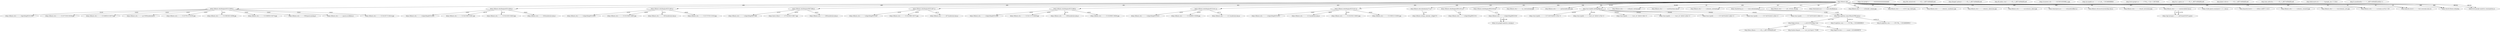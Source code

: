 digraph G {
"http://illinois.edu/";
"https://illinois.edu+++++idget/blog/6231/1000";
"https://illinois.edu/blog/pc/6231/1000.js" -> "https://illinois.edu+++++idget/blog/6231/1000" [label="215:9"];
"https://ssl.google-a+++++AAAAAAAAAAAAAAAAAAE~";
"https://illinois.edu+++++widget/blog/6231/404";
"https://illinois.edu/blog/pc/6231/404.js" -> "https://illinois.edu+++++widget/blog/6231/404" [label="236:9"];
"https://ssl.google-a+++++AAAAAAAAAAAAAAAAAAE~";
"https://illinois.edu+++++widget/blog/6231/405";
"https://illinois.edu/blog/pc/6231/405.js" -> "https://illinois.edu+++++widget/blog/6231/405" [label="233:9"];
"https://ssl.google-a+++++AAAAAAAAAAAAAAAAAAE~";
"https://illinois.edu+++++widget/blog/6367/406";
"https://illinois.edu/blog/pc/6367/406.js" -> "https://illinois.edu+++++widget/blog/6367/406" [label="231:9"];
"https://ssl.google-a+++++AAAAAAAAAAAAAAAAAAE~";
"https://illinois.edu+++++widget/blog/6231/407";
"https://illinois.edu/blog/pc/6231/407.js" -> "https://illinois.edu+++++widget/blog/6231/407" [label="233:9"];
"https://ssl.google-a+++++AAAAAAAAAAAAAAAAAAE~";
"https://illinois.edu+++++widget/blog/6231/408";
"https://illinois.edu/blog/pc/6231/408.js" -> "https://illinois.edu+++++widget/blog/6231/408" [label="233:9"];
"https://ssl.google-a+++++AAAAAAAAAAAAAAAAAAE~";
"https://illinois.edu+++++widget/blog/6231/411";
"https://illinois.edu/blog/pc/6231/411.js" -> "https://illinois.edu+++++widget/blog/6231/411" [label="233:9"];
"https://ssl.google-a+++++AAAAAAAAAAAAAAAAAAE~";
"https://illinois.edu+++++widget/blog/6231/412";
"https://illinois.edu/blog/pc/6231/412.js" -> "https://illinois.edu+++++widget/blog/6231/412" [label="234:9"];
"https://ssl.google-a+++++AAAAAAAAAAAAAAAAAAE~";
"https://illinois.edu/ga_calendar_widget/7/1";
"http://illinois.edu/calendar/pc/7/1.js" -> "https://illinois.edu/ga_calendar_widget/7/1" [label="113:9"];
"https://ssl.google-a+++++AAAAAAAAAAAAAAAAAAE~";
"https://illinois.edu+++++widget/blog/6051/311";
"https://illinois.edu/blog/pc/6051/311.js" -> "https://illinois.edu+++++widget/blog/6051/311" [label="32:9"];
"https://ssl.google-a+++++AAAAAAAAAAAAAAAAAAE~";
"https://illinois.edu+++++widget/blog/6052/310";
"https://illinois.edu/blog/pc/6052/310.js" -> "https://illinois.edu+++++widget/blog/6052/310" [label="27:9"];
"https://ssl.google-a+++++AAAAAAAAAAAAAAAAAAE~";
"http://login.dotomi.+++++s.edu%2F&tcflag=true";
"http://cdn.mplxtms.com/s/MasterTMS.min.js" -> "http://login.dotomi.+++++s.edu%2F&tcflag=true" [label="14:77750"];
"http://dtmc.illinois+++++vR_r1_AED7e4MAQELiwE";
"http://login.dotomi.+++++s.edu%2F&tcflag=true" -> "http://dtmc.illinois+++++vR_r1_AED7e4MAQELiwE" [label="23:17"];
"http://cache.dtmpub.+++++nrt_0.js?cgver=75289";
"http://login.dotomi.+++++s.edu%2F&tcflag=true" -> "http://cache.dtmpub.+++++nrt_0.js?cgver=75289" [label="35:21"];
"http://bh.contextweb+++++vR_r1_AED7e4MAQELiwE";
"http://image2.pubmat+++++vR_r1_AED7e4MAQELiwE";
"http://ib.adnxs.com/+++++vR_r1_AED7e4MAQELiwE";
"http://login-ds.doto+++++sionid=1502466069978";
"http://login.dotomi.+++++s.edu%2F&tcflag=true" -> "http://login-ds.doto+++++sionid=1502466069978" [label="41:21"];
"https://illinois.edu+++++31/542199/116581.jpg";
"https://illinois.edu/blog/pc/6231/404.js" -> "https://illinois.edu+++++31/542199/116581.jpg" [label="421:9"];
"https://illinois.edu+++++31/541157/116429.jpg";
"https://illinois.edu/blog/pc/6231/408.js" -> "https://illinois.edu+++++31/541157/116429.jpg" [label="418:9"];
"https://illinois.edu+++++31/541996/116572.jpg";
"https://illinois.edu/blog/pc/6231/407.js" -> "https://illinois.edu+++++31/541996/116572.jpg" [label="418:9"];
"https://illinois.edu/blog/pc/6231/411.js";
"http://illinois.edu/" -> "https://illinois.edu/blog/pc/6231/411.js" [label="454"];
"https://illinois.edu+++++31/540685/116349.jpg";
"https://illinois.edu/blog/pc/6231/411.js" -> "https://illinois.edu+++++31/540685/116349.jpg" [label="418:9"];
"https://illinois.edu+++++412/modernizr.min.js";
"https://illinois.edu/blog/pc/6231/412.js" -> "https://illinois.edu+++++412/modernizr.min.js" [label="248:9"];
"https://illinois.edu/blog/pc/6231/405.js";
"http://illinois.edu/" -> "https://illinois.edu/blog/pc/6231/405.js" [label="450"];
"http://illinois.edu/+++++nu_international.jpg";
"http://illinois.edu/" -> "http://illinois.edu/+++++nu_international.jpg" [label="336"];
"http://illinois.edu/+++++gation/mbb-jalen.jpg";
"http://illinois.edu/" -> "http://illinois.edu/+++++gation/mbb-jalen.jpg" [label="392"];
"https://illinois.edu+++++31/522358/114803.jpg";
"https://illinois.edu/blog/pc/6231/405.js" -> "https://illinois.edu+++++31/522358/114803.jpg" [label="418:9"];
"https://illinois.edu+++++405/modernizr.min.js";
"https://illinois.edu/blog/pc/6231/405.js" -> "https://illinois.edu+++++405/modernizr.min.js" [label="247:9"];
"https://illinois.edu+++++31/537319/116104.jpg";
"https://illinois.edu/blog/pc/6231/1000.js" -> "https://illinois.edu+++++31/537319/116104.jpg" [label="216:9"];
"https://use.typekit.+++++2257a9191&fvd=n7&v=3";
"http://use.typekit.net/bhg8dpt.js" -> "https://use.typekit.+++++2257a9191&fvd=n7&v=3" [label="33:618"];
"http://illinois.edu/+++++ordmark_vertical.png";
"http://illinois.edu/" -> "http://illinois.edu/+++++ordmark_vertical.png" [label="63"];
"https://illinois.edu+++++407/modernizr.min.js";
"https://illinois.edu/blog/pc/6231/407.js" -> "https://illinois.edu+++++407/modernizr.min.js" [label="247:9"];
"https://scontent.cdn+++++54258355929088_n.jpg";
"https://use.typekit.+++++bset_id=2&fvd=n7&v=3";
"http://use.typekit.net/bhg8dpt.js" -> "https://use.typekit.+++++bset_id=2&fvd=n7&v=3" [label="33:618"];
"https://p.typekit.ne+++++e=js&_=1502466068858";
"http://illinois.edu/+++++min/functions-min.js";
"http://illinois.edu/" -> "http://illinois.edu/+++++min/functions-min.js" [label="836"];
"https://illinois.edu+++++31/540825/116373.jpg";
"https://illinois.edu/blog/pc/6231/1000.js" -> "https://illinois.edu+++++31/540825/116373.jpg" [label="216:9"];
"https://news.illinoi+++++67/542562/116617.jpg";
"https://illinois.edu/blog/pc/6367/406.js" -> "https://news.illinoi+++++67/542562/116617.jpg" [label="416:9"];
"http://illinois.edu/+++++submenu_outreach.jpg";
"http://illinois.edu/" -> "http://illinois.edu/+++++submenu_outreach.jpg" [label="307"];
"https://illinois.edu+++++pc/1000/modernizr.js";
"https://illinois.edu/blog/pc/6231/1000.js" -> "https://illinois.edu+++++pc/1000/modernizr.js" [label="216:9"];
"https://illinois.edu+++++408/modernizr.min.js";
"https://illinois.edu/blog/pc/6231/408.js" -> "https://illinois.edu+++++408/modernizr.min.js" [label="247:9"];
"https://illinois.edu+++++31/537911/116193.jpg";
"https://illinois.edu/blog/pc/6231/1000.js" -> "https://illinois.edu+++++31/537911/116193.jpg" [label="216:9"];
"http://illinois.edu/calendar/pc/7/1.js";
"http://illinois.edu/" -> "http://illinois.edu/calendar/pc/7/1.js" [label="553"];
"https://illinois.edu+++++31/542600/116626.jpg";
"https://illinois.edu/blog/pc/6231/408.js" -> "https://illinois.edu+++++31/542600/116626.jpg" [label="418:9"];
"https://use.typekit.+++++bset_id=2&fvd=i5&v=3";
"http://use.typekit.net/bhg8dpt.js" -> "https://use.typekit.+++++bset_id=2&fvd=i5&v=3" [label="33:618"];
"https://illinois.edu+++++406/modernizr.min.js";
"https://illinois.edu/blog/pc/6367/406.js" -> "https://illinois.edu+++++406/modernizr.min.js" [label="245:9"];
"https://use.typekit.+++++bset_id=2&fvd=n5&v=3";
"http://use.typekit.net/bhg8dpt.js" -> "https://use.typekit.+++++bset_id=2&fvd=n5&v=3" [label="33:618"];
"https://illinois.edu+++++31/527470/115310.jpg";
"https://illinois.edu/blog/pc/6231/405.js" -> "https://illinois.edu+++++31/527470/115310.jpg" [label="418:9"];
"https://illinois.edu+++++31/538328/116296.jpg";
"https://illinois.edu/blog/pc/6231/1000.js" -> "https://illinois.edu+++++31/538328/116296.jpg" [label="216:9"];
"https://illinois.edu+++++411/modernizr.min.js";
"https://illinois.edu/blog/pc/6231/411.js" -> "https://illinois.edu+++++411/modernizr.min.js" [label="247:9"];
"https://illinois.edu+++++31/542561/116623.jpg";
"https://illinois.edu/blog/pc/6231/412.js" -> "https://illinois.edu+++++31/542561/116623.jpg" [label="419:9"];
"https://marketing.pu+++++inois.edu/include.js";
"http://illinois.edu/" -> "https://marketing.pu+++++inois.edu/include.js" [label="872"];
"http://illinois.edu/+++++ark_vertical_alt.png";
"http://illinois.edu/" -> "http://illinois.edu/+++++ark_vertical_alt.png" [label="780"];
"https://emergency.pu+++++nois.edu/illinois.js";
"http://illinois.edu/" -> "https://emergency.pu+++++nois.edu/illinois.js" [label="871"];
"https://illinois.edu+++++31/541420/116453.jpg";
"https://illinois.edu/blog/pc/6231/404.js" -> "https://illinois.edu+++++31/541420/116453.jpg" [label="421:9"];
"https://illinois.edu/blog/pc/6367/406.js";
"http://illinois.edu/" -> "https://illinois.edu/blog/pc/6367/406.js" [label="451"];
"https://illinois.edu+++++31/538093/116274.jpg";
"https://illinois.edu/blog/pc/6231/1000.js" -> "https://illinois.edu+++++31/538093/116274.jpg" [label="216:9"];
"http://illinois.edu/+++++ce/header_alumni.jpg";
"http://illinois.edu/" -> "http://illinois.edu/+++++ce/header_alumni.jpg" [label="655"];
"http://illinois.edu/+++++/il150_logo_dark.png";
"http://illinois.edu/" -> "http://illinois.edu/+++++/il150_logo_dark.png" [label="50"];
"http://illinois.edu/+++++ubmenu_academics.jpg";
"http://illinois.edu/" -> "http://illinois.edu/+++++ubmenu_academics.jpg" [label="232"];
"http://illinois.edu/+++++ubmenu_admission.jpg";
"http://illinois.edu/" -> "http://illinois.edu/+++++ubmenu_admission.jpg" [label="185"];
"https://illinois.edu/blog/pc/6231/408.js";
"http://illinois.edu/" -> "https://illinois.edu/blog/pc/6231/408.js" [label="453"];
"https://illinois.edu/blog/pc/6231/404.js";
"http://illinois.edu/" -> "https://illinois.edu/blog/pc/6231/404.js" [label="449"];
"https://use.typekit.+++++2257a9191&fvd=n4&v=3";
"http://use.typekit.net/bhg8dpt.js" -> "https://use.typekit.+++++2257a9191&fvd=n4&v=3" [label="33:618"];
"https://illinois.edu+++++31/538321/116292.jpg";
"https://illinois.edu/blog/pc/6231/412.js" -> "https://illinois.edu+++++31/538321/116292.jpg" [label="419:9"];
"https://illinois.edu/blog/pc/6052/310.js";
"http://illinois.edu/" -> "https://illinois.edu/blog/pc/6052/310.js" [label="655"];
"https://illinois.edu/blog/pc/6231/407.js";
"http://illinois.edu/" -> "https://illinois.edu/blog/pc/6231/407.js" [label="452"];
"https://illinois.edu/blog/pc/6051/311.js";
"http://illinois.edu/" -> "https://illinois.edu/blog/pc/6051/311.js" [label="621"];
"https://illinois.edu+++++000/jquery.easing.js";
"https://illinois.edu/blog/pc/6231/1000.js" -> "https://illinois.edu+++++000/jquery.easing.js" [label="216:9"];
"http://www.google-an+++++070&_r=1&z=110679293";
"https://illinois.edu/blog/pc/6231/412.js";
"http://illinois.edu/" -> "https://illinois.edu/blog/pc/6231/412.js" [label="458"];
"http://illinois.edu/+++++on/submenu_about.jpg";
"http://illinois.edu/" -> "http://illinois.edu/+++++on/submenu_about.jpg" [label="153"];
"https://use.typekit.+++++2257a9191&fvd=n3&v=3";
"http://use.typekit.net/bhg8dpt.js" -> "https://use.typekit.+++++2257a9191&fvd=n3&v=3" [label="33:618"];
"https://emergency.pu+++++edu/publicAffairs.js";
"http://illinois.edu/" -> "https://emergency.pu+++++edu/publicAffairs.js" [label="440"];
"https://illinois.edu+++++404/modernizr.min.js";
"https://illinois.edu/blog/pc/6231/404.js" -> "https://illinois.edu+++++404/modernizr.min.js" [label="250:9"];
"http://illinois.edu/assets/js/min/ilga-min.js";
"http://illinois.edu/" -> "http://illinois.edu/assets/js/min/ilga-min.js" [label="865"];
"http://illinois.edu/+++++dmark_horizontal.png";
"http://illinois.edu/" -> "http://illinois.edu/+++++dmark_horizontal.png" [label="64"];
"https://use.typekit.+++++2257a9191&fvd=n6&v=3";
"http://use.typekit.net/bhg8dpt.js" -> "https://use.typekit.+++++2257a9191&fvd=n6&v=3" [label="33:618"];
"http://illinois.edu/+++++min/instafeed-min.js";
"http://illinois.edu/" -> "http://illinois.edu/+++++min/instafeed-min.js" [label="837"];
"https://code.jquery.com/jquery-1.11.1.min.js";
"http://illinois.edu/" -> "https://code.jquery.com/jquery-1.11.1.min.js" [label="33"];
"http://t.mplxtms.com+++++2%7D&_=1502466069813";
"http://cdn.mplxtms.com/s/MasterTMS.min.js" -> "http://t.mplxtms.com+++++2%7D&_=1502466069813" [label="14:95113"];
"https://illinois.edu+++++jquery.scrollface.js";
"https://illinois.edu/blog/pc/6231/1000.js" -> "https://illinois.edu+++++jquery.scrollface.js" [label="216:9"];
"https://illinois.edu/blog/pc/6231/1000.js";
"http://illinois.edu/" -> "https://illinois.edu/blog/pc/6231/1000.js" [label="436"];
"https://illinois.edu+++++31/541057/116414.jpg";
"https://illinois.edu/blog/pc/6231/1000.js" -> "https://illinois.edu+++++31/541057/116414.jpg" [label="216:9"];
"http://maxcdn.bootst+++++ebfont.woff2?v=4.6.3";
"http://illinois.edu/" -> "http://maxcdn.bootst+++++ebfont.woff2?v=4.6.3" [label="436"];
"http://illinois.edu/+++++submenu_research.jpg";
"http://illinois.edu/" -> "http://illinois.edu/+++++submenu_research.jpg" [label="274"];
"http://n.mplxtms.com+++++D%7D&_=1502466069912";
"http://cdn.mplxtms.com/s/MasterTMS.min.js" -> "http://n.mplxtms.com+++++D%7D&_=1502466069912" [label="14:95113"];
"http://illinois.edu/+++++ion/submenu_arts.jpg";
"http://illinois.edu/" -> "http://illinois.edu/+++++ion/submenu_arts.jpg" [label="367"];
"http://illinois.edu/";
"http://illinois.edu/+++++css/main.css?rn=2-28";
"http://illinois.edu/" -> "http://illinois.edu/+++++css/main.css?rn=2-28" [label="16"];
"http://maxcdn.bootst+++++font-awesome.min.css";
"http://illinois.edu/" -> "http://maxcdn.bootst+++++font-awesome.min.css" [label="19"];
"http://use.typekit.net/bhg8dpt.js";
"http://illinois.edu/" -> "http://use.typekit.net/bhg8dpt.js" [label="26:491"];
"https://ssl.google-analytics.com/ga.js";
"https://illinois.edu+++++widget/blog/6052/310" -> "https://ssl.google-analytics.com/ga.js" [label="12:69"];
"https://enroll.illinois.edu/ping";
"http://illinois.edu/" -> "https://enroll.illinois.edu/ping" [label="868"];
"http://cdn.mplxtms.com/s/MasterTMS.min.js";
"https://marketing.pu+++++inois.edu/include.js" -> "http://cdn.mplxtms.com/s/MasterTMS.min.js" [label="5:326"];
"http://www.google-analytics.com/analytics.js";
"http://illinois.edu/" -> "http://www.google-analytics.com/analytics.js" [label="860:64"];
"https://api.instagra+++++ab55eaed16187e.parse";
"http://illinois.edu/+++++min/instafeed-min.js" -> "https://api.instagra+++++ab55eaed16187e.parse" [label="1:1079"];
"http://us-u.openx.ne+++++vR_r1_AED7e4MAQELiwE";
"http://pixel.rubicon+++++vR_r1_AED7e4MAQELiwE";
"http://ums.adtechus.+++++vR_r1_AED7e4MAQELiwE";
"http://dclk-match.do+++++=&google_ula=17128,0";
"http://r.casalemedia+++++1_AED7e4MAQELiwE&C=1";
"http://illinois.edu/+++++css/main.css?rn=2-28";
"http://illinois.edu/" -> "http://illinois.edu/+++++css/main.css?rn=2-28" [label="16"];
"http://maxcdn.bootst+++++font-awesome.min.css";
"http://illinois.edu/" -> "http://maxcdn.bootst+++++font-awesome.min.css" [label="19"];
"http://use.typekit.net/bhg8dpt.js";
"http://illinois.edu/" -> "http://use.typekit.net/bhg8dpt.js" [label="26:491"];
"https://ssl.google-analytics.com/ga.js";
"https://illinois.edu+++++widget/blog/6052/310" -> "https://ssl.google-analytics.com/ga.js" [label="12:69"];
"https://enroll.illinois.edu/ping";
"http://illinois.edu/" -> "https://enroll.illinois.edu/ping" [label="868"];
"http://cdn.mplxtms.com/s/MasterTMS.min.js";
"https://marketing.pu+++++inois.edu/include.js" -> "http://cdn.mplxtms.com/s/MasterTMS.min.js" [label="5:326"];
"http://www.google-analytics.com/analytics.js";
"http://illinois.edu/" -> "http://www.google-analytics.com/analytics.js" [label="860:64"];
"https://api.instagra+++++ab55eaed16187e.parse";
"http://illinois.edu/+++++min/instafeed-min.js" -> "https://api.instagra+++++ab55eaed16187e.parse" [label="1:1079"];
"http://us-u.openx.ne+++++vR_r1_AED7e4MAQELiwE";
"http://pixel.rubicon+++++vR_r1_AED7e4MAQELiwE";
"http://ums.adtechus.+++++vR_r1_AED7e4MAQELiwE";
"http://dclk-match.do+++++=&google_ula=17128,0";
"http://r.casalemedia+++++1_AED7e4MAQELiwE&C=1";
}
